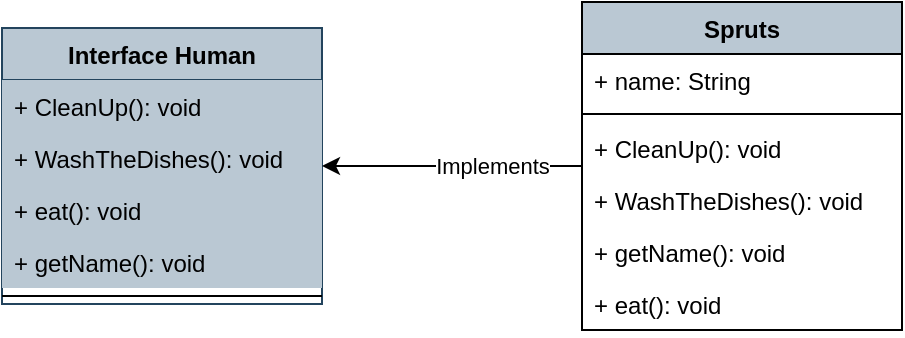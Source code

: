 <mxfile version="13.9.2" type="github">
  <diagram id="NIDb97bwamjwVH5dLSqN" name="Page-1">
    <mxGraphModel dx="1422" dy="763" grid="1" gridSize="10" guides="1" tooltips="1" connect="1" arrows="1" fold="1" page="1" pageScale="1" pageWidth="827" pageHeight="1169" math="0" shadow="0">
      <root>
        <mxCell id="0" />
        <mxCell id="1" parent="0" />
        <mxCell id="0ojAyYLW5JPsAvw5dziJ-17" value="Interface Human" style="swimlane;fontStyle=1;align=center;verticalAlign=top;childLayout=stackLayout;horizontal=1;startSize=26;horizontalStack=0;resizeParent=1;resizeParentMax=0;resizeLast=0;collapsible=1;marginBottom=0;strokeColor=#23445d;fillColor=#bac8d3;gradientColor=none;" vertex="1" parent="1">
          <mxGeometry x="70" y="30" width="160" height="138" as="geometry" />
        </mxCell>
        <mxCell id="0ojAyYLW5JPsAvw5dziJ-18" value="+ CleanUp(): void" style="text;fillColor=#bac8d3;align=left;verticalAlign=top;spacingLeft=4;spacingRight=4;overflow=hidden;rotatable=0;points=[[0,0.5],[1,0.5]];portConstraint=eastwest;" vertex="1" parent="0ojAyYLW5JPsAvw5dziJ-17">
          <mxGeometry y="26" width="160" height="26" as="geometry" />
        </mxCell>
        <mxCell id="0ojAyYLW5JPsAvw5dziJ-24" value="+ WashTheDishes(): void" style="text;fillColor=#bac8d3;align=left;verticalAlign=top;spacingLeft=4;spacingRight=4;overflow=hidden;rotatable=0;points=[[0,0.5],[1,0.5]];portConstraint=eastwest;" vertex="1" parent="0ojAyYLW5JPsAvw5dziJ-17">
          <mxGeometry y="52" width="160" height="26" as="geometry" />
        </mxCell>
        <mxCell id="0ojAyYLW5JPsAvw5dziJ-25" value="+ eat(): void" style="text;fillColor=#bac8d3;align=left;verticalAlign=top;spacingLeft=4;spacingRight=4;overflow=hidden;rotatable=0;points=[[0,0.5],[1,0.5]];portConstraint=eastwest;" vertex="1" parent="0ojAyYLW5JPsAvw5dziJ-17">
          <mxGeometry y="78" width="160" height="26" as="geometry" />
        </mxCell>
        <mxCell id="0ojAyYLW5JPsAvw5dziJ-26" value="+ getName(): void" style="text;fillColor=#bac8d3;align=left;verticalAlign=top;spacingLeft=4;spacingRight=4;overflow=hidden;rotatable=0;points=[[0,0.5],[1,0.5]];portConstraint=eastwest;" vertex="1" parent="0ojAyYLW5JPsAvw5dziJ-17">
          <mxGeometry y="104" width="160" height="26" as="geometry" />
        </mxCell>
        <mxCell id="0ojAyYLW5JPsAvw5dziJ-19" value="" style="line;strokeWidth=1;fillColor=none;align=left;verticalAlign=middle;spacingTop=-1;spacingLeft=3;spacingRight=3;rotatable=0;labelPosition=right;points=[];portConstraint=eastwest;" vertex="1" parent="0ojAyYLW5JPsAvw5dziJ-17">
          <mxGeometry y="130" width="160" height="8" as="geometry" />
        </mxCell>
        <mxCell id="0ojAyYLW5JPsAvw5dziJ-31" style="edgeStyle=orthogonalEdgeStyle;sketch=0;jumpStyle=none;orthogonalLoop=1;jettySize=auto;html=1;startSize=26;strokeColor=#000000;" edge="1" parent="1" source="0ojAyYLW5JPsAvw5dziJ-27" target="0ojAyYLW5JPsAvw5dziJ-17">
          <mxGeometry relative="1" as="geometry" />
        </mxCell>
        <mxCell id="0ojAyYLW5JPsAvw5dziJ-32" value="Implements" style="edgeLabel;html=1;align=center;verticalAlign=middle;resizable=0;points=[];" vertex="1" connectable="0" parent="0ojAyYLW5JPsAvw5dziJ-31">
          <mxGeometry x="-0.301" relative="1" as="geometry">
            <mxPoint as="offset" />
          </mxGeometry>
        </mxCell>
        <mxCell id="0ojAyYLW5JPsAvw5dziJ-27" value="Spruts" style="swimlane;fontStyle=1;align=center;verticalAlign=top;childLayout=stackLayout;horizontal=1;startSize=26;horizontalStack=0;resizeParent=1;resizeParentMax=0;resizeLast=0;collapsible=1;marginBottom=0;strokeColor=#000000;fillColor=#bac8d3;gradientColor=none;" vertex="1" parent="1">
          <mxGeometry x="360" y="17" width="160" height="164" as="geometry" />
        </mxCell>
        <mxCell id="0ojAyYLW5JPsAvw5dziJ-28" value="+ name: String" style="text;strokeColor=none;fillColor=none;align=left;verticalAlign=top;spacingLeft=4;spacingRight=4;overflow=hidden;rotatable=0;points=[[0,0.5],[1,0.5]];portConstraint=eastwest;" vertex="1" parent="0ojAyYLW5JPsAvw5dziJ-27">
          <mxGeometry y="26" width="160" height="26" as="geometry" />
        </mxCell>
        <mxCell id="0ojAyYLW5JPsAvw5dziJ-29" value="" style="line;strokeWidth=1;fillColor=none;align=left;verticalAlign=middle;spacingTop=-1;spacingLeft=3;spacingRight=3;rotatable=0;labelPosition=right;points=[];portConstraint=eastwest;" vertex="1" parent="0ojAyYLW5JPsAvw5dziJ-27">
          <mxGeometry y="52" width="160" height="8" as="geometry" />
        </mxCell>
        <mxCell id="0ojAyYLW5JPsAvw5dziJ-34" value="+ CleanUp(): void" style="text;fillColor=none;align=left;verticalAlign=top;spacingLeft=4;spacingRight=4;overflow=hidden;rotatable=0;points=[[0,0.5],[1,0.5]];portConstraint=eastwest;" vertex="1" parent="0ojAyYLW5JPsAvw5dziJ-27">
          <mxGeometry y="60" width="160" height="26" as="geometry" />
        </mxCell>
        <mxCell id="0ojAyYLW5JPsAvw5dziJ-35" value="+ WashTheDishes(): void" style="text;fillColor=none;align=left;verticalAlign=top;spacingLeft=4;spacingRight=4;overflow=hidden;rotatable=0;points=[[0,0.5],[1,0.5]];portConstraint=eastwest;" vertex="1" parent="0ojAyYLW5JPsAvw5dziJ-27">
          <mxGeometry y="86" width="160" height="26" as="geometry" />
        </mxCell>
        <mxCell id="0ojAyYLW5JPsAvw5dziJ-37" value="+ getName(): void" style="text;fillColor=none;align=left;verticalAlign=top;spacingLeft=4;spacingRight=4;overflow=hidden;rotatable=0;points=[[0,0.5],[1,0.5]];portConstraint=eastwest;" vertex="1" parent="0ojAyYLW5JPsAvw5dziJ-27">
          <mxGeometry y="112" width="160" height="26" as="geometry" />
        </mxCell>
        <mxCell id="0ojAyYLW5JPsAvw5dziJ-36" value="+ eat(): void" style="text;fillColor=none;align=left;verticalAlign=top;spacingLeft=4;spacingRight=4;overflow=hidden;rotatable=0;points=[[0,0.5],[1,0.5]];portConstraint=eastwest;" vertex="1" parent="0ojAyYLW5JPsAvw5dziJ-27">
          <mxGeometry y="138" width="160" height="26" as="geometry" />
        </mxCell>
      </root>
    </mxGraphModel>
  </diagram>
</mxfile>

